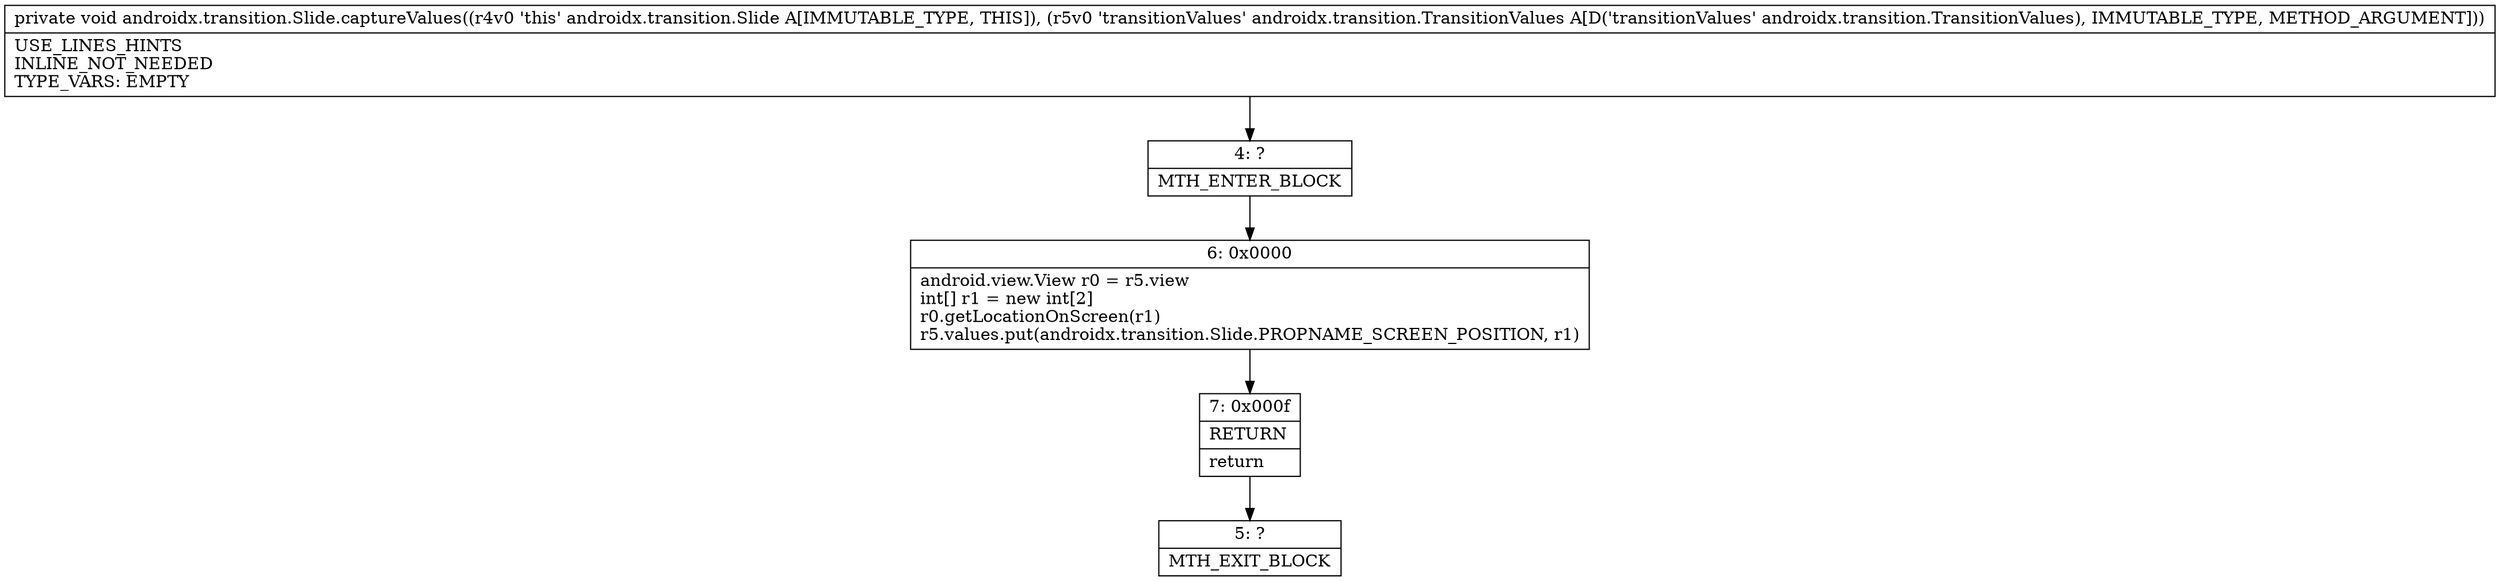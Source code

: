 digraph "CFG forandroidx.transition.Slide.captureValues(Landroidx\/transition\/TransitionValues;)V" {
Node_4 [shape=record,label="{4\:\ ?|MTH_ENTER_BLOCK\l}"];
Node_6 [shape=record,label="{6\:\ 0x0000|android.view.View r0 = r5.view\lint[] r1 = new int[2]\lr0.getLocationOnScreen(r1)\lr5.values.put(androidx.transition.Slide.PROPNAME_SCREEN_POSITION, r1)\l}"];
Node_7 [shape=record,label="{7\:\ 0x000f|RETURN\l|return\l}"];
Node_5 [shape=record,label="{5\:\ ?|MTH_EXIT_BLOCK\l}"];
MethodNode[shape=record,label="{private void androidx.transition.Slide.captureValues((r4v0 'this' androidx.transition.Slide A[IMMUTABLE_TYPE, THIS]), (r5v0 'transitionValues' androidx.transition.TransitionValues A[D('transitionValues' androidx.transition.TransitionValues), IMMUTABLE_TYPE, METHOD_ARGUMENT]))  | USE_LINES_HINTS\lINLINE_NOT_NEEDED\lTYPE_VARS: EMPTY\l}"];
MethodNode -> Node_4;Node_4 -> Node_6;
Node_6 -> Node_7;
Node_7 -> Node_5;
}

